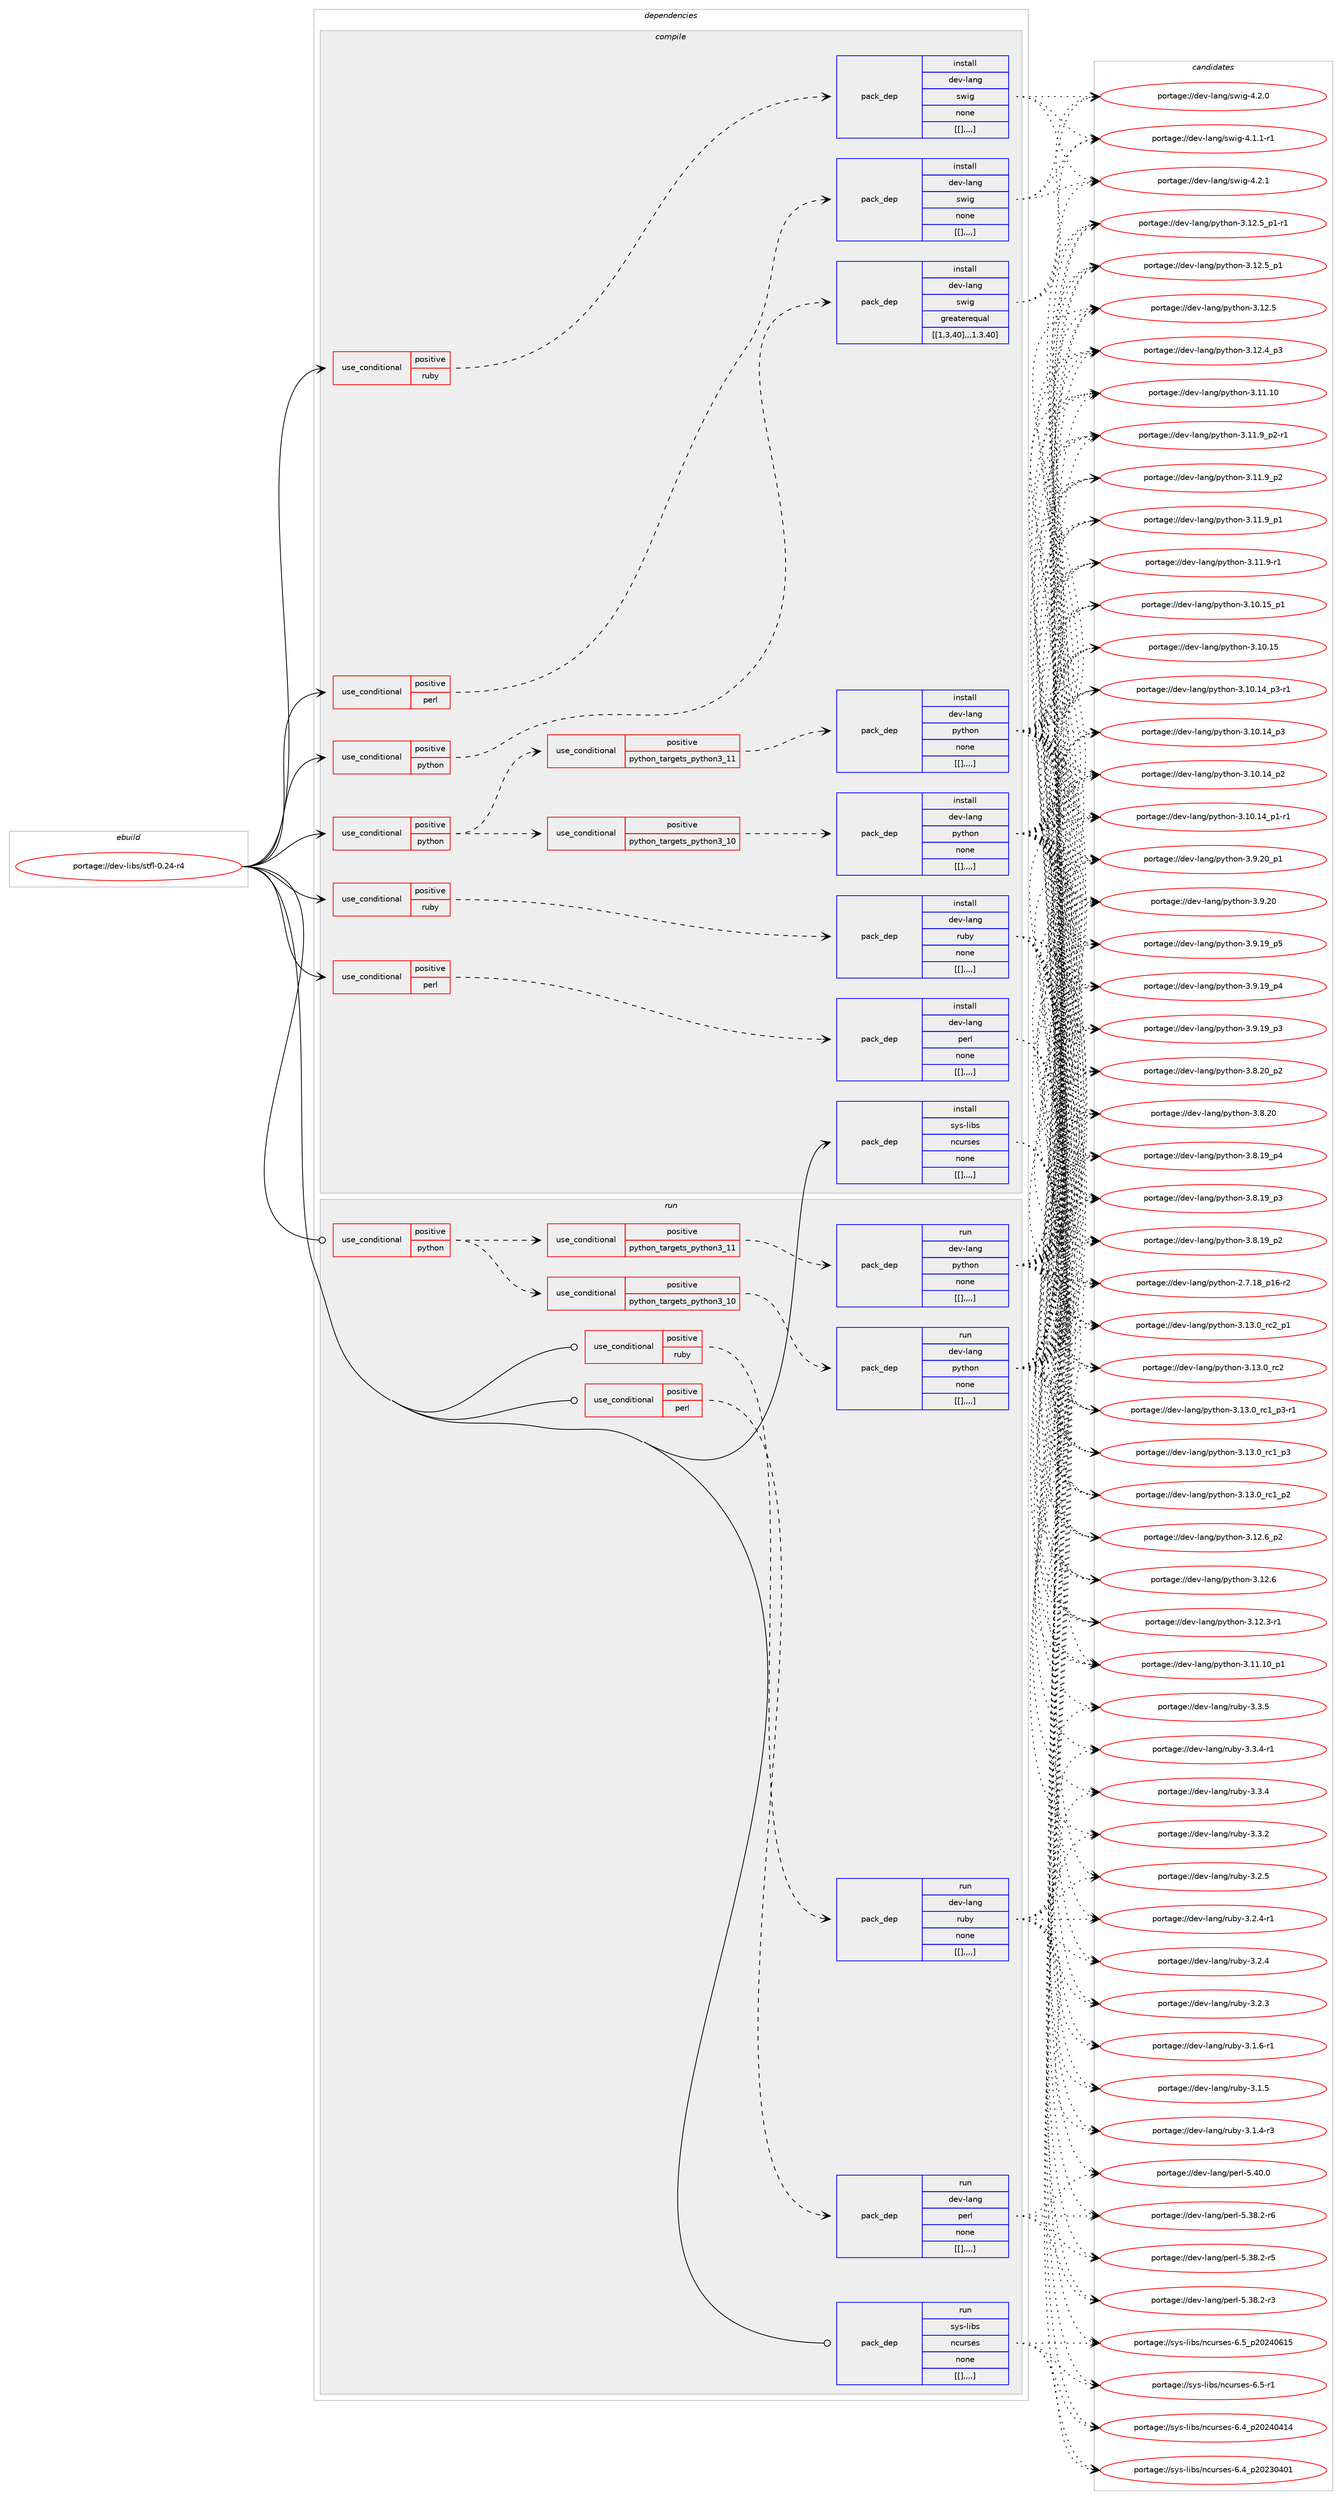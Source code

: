 digraph prolog {

# *************
# Graph options
# *************

newrank=true;
concentrate=true;
compound=true;
graph [rankdir=LR,fontname=Helvetica,fontsize=10,ranksep=1.5];#, ranksep=2.5, nodesep=0.2];
edge  [arrowhead=vee];
node  [fontname=Helvetica,fontsize=10];

# **********
# The ebuild
# **********

subgraph cluster_leftcol {
color=gray;
label=<<i>ebuild</i>>;
id [label="portage://dev-libs/stfl-0.24-r4", color=red, width=4, href="../dev-libs/stfl-0.24-r4.svg"];
}

# ****************
# The dependencies
# ****************

subgraph cluster_midcol {
color=gray;
label=<<i>dependencies</i>>;
subgraph cluster_compile {
fillcolor="#eeeeee";
style=filled;
label=<<i>compile</i>>;
subgraph cond29117 {
dependency115645 [label=<<TABLE BORDER="0" CELLBORDER="1" CELLSPACING="0" CELLPADDING="4"><TR><TD ROWSPAN="3" CELLPADDING="10">use_conditional</TD></TR><TR><TD>positive</TD></TR><TR><TD>perl</TD></TR></TABLE>>, shape=none, color=red];
subgraph pack85364 {
dependency115646 [label=<<TABLE BORDER="0" CELLBORDER="1" CELLSPACING="0" CELLPADDING="4" WIDTH="220"><TR><TD ROWSPAN="6" CELLPADDING="30">pack_dep</TD></TR><TR><TD WIDTH="110">install</TD></TR><TR><TD>dev-lang</TD></TR><TR><TD>perl</TD></TR><TR><TD>none</TD></TR><TR><TD>[[],,,,]</TD></TR></TABLE>>, shape=none, color=blue];
}
dependency115645:e -> dependency115646:w [weight=20,style="dashed",arrowhead="vee"];
}
id:e -> dependency115645:w [weight=20,style="solid",arrowhead="vee"];
subgraph cond29118 {
dependency115647 [label=<<TABLE BORDER="0" CELLBORDER="1" CELLSPACING="0" CELLPADDING="4"><TR><TD ROWSPAN="3" CELLPADDING="10">use_conditional</TD></TR><TR><TD>positive</TD></TR><TR><TD>perl</TD></TR></TABLE>>, shape=none, color=red];
subgraph pack85365 {
dependency115648 [label=<<TABLE BORDER="0" CELLBORDER="1" CELLSPACING="0" CELLPADDING="4" WIDTH="220"><TR><TD ROWSPAN="6" CELLPADDING="30">pack_dep</TD></TR><TR><TD WIDTH="110">install</TD></TR><TR><TD>dev-lang</TD></TR><TR><TD>swig</TD></TR><TR><TD>none</TD></TR><TR><TD>[[],,,,]</TD></TR></TABLE>>, shape=none, color=blue];
}
dependency115647:e -> dependency115648:w [weight=20,style="dashed",arrowhead="vee"];
}
id:e -> dependency115647:w [weight=20,style="solid",arrowhead="vee"];
subgraph cond29119 {
dependency115649 [label=<<TABLE BORDER="0" CELLBORDER="1" CELLSPACING="0" CELLPADDING="4"><TR><TD ROWSPAN="3" CELLPADDING="10">use_conditional</TD></TR><TR><TD>positive</TD></TR><TR><TD>python</TD></TR></TABLE>>, shape=none, color=red];
subgraph cond29120 {
dependency115650 [label=<<TABLE BORDER="0" CELLBORDER="1" CELLSPACING="0" CELLPADDING="4"><TR><TD ROWSPAN="3" CELLPADDING="10">use_conditional</TD></TR><TR><TD>positive</TD></TR><TR><TD>python_targets_python3_10</TD></TR></TABLE>>, shape=none, color=red];
subgraph pack85366 {
dependency115651 [label=<<TABLE BORDER="0" CELLBORDER="1" CELLSPACING="0" CELLPADDING="4" WIDTH="220"><TR><TD ROWSPAN="6" CELLPADDING="30">pack_dep</TD></TR><TR><TD WIDTH="110">install</TD></TR><TR><TD>dev-lang</TD></TR><TR><TD>python</TD></TR><TR><TD>none</TD></TR><TR><TD>[[],,,,]</TD></TR></TABLE>>, shape=none, color=blue];
}
dependency115650:e -> dependency115651:w [weight=20,style="dashed",arrowhead="vee"];
}
dependency115649:e -> dependency115650:w [weight=20,style="dashed",arrowhead="vee"];
subgraph cond29121 {
dependency115652 [label=<<TABLE BORDER="0" CELLBORDER="1" CELLSPACING="0" CELLPADDING="4"><TR><TD ROWSPAN="3" CELLPADDING="10">use_conditional</TD></TR><TR><TD>positive</TD></TR><TR><TD>python_targets_python3_11</TD></TR></TABLE>>, shape=none, color=red];
subgraph pack85367 {
dependency115653 [label=<<TABLE BORDER="0" CELLBORDER="1" CELLSPACING="0" CELLPADDING="4" WIDTH="220"><TR><TD ROWSPAN="6" CELLPADDING="30">pack_dep</TD></TR><TR><TD WIDTH="110">install</TD></TR><TR><TD>dev-lang</TD></TR><TR><TD>python</TD></TR><TR><TD>none</TD></TR><TR><TD>[[],,,,]</TD></TR></TABLE>>, shape=none, color=blue];
}
dependency115652:e -> dependency115653:w [weight=20,style="dashed",arrowhead="vee"];
}
dependency115649:e -> dependency115652:w [weight=20,style="dashed",arrowhead="vee"];
}
id:e -> dependency115649:w [weight=20,style="solid",arrowhead="vee"];
subgraph cond29122 {
dependency115654 [label=<<TABLE BORDER="0" CELLBORDER="1" CELLSPACING="0" CELLPADDING="4"><TR><TD ROWSPAN="3" CELLPADDING="10">use_conditional</TD></TR><TR><TD>positive</TD></TR><TR><TD>python</TD></TR></TABLE>>, shape=none, color=red];
subgraph pack85368 {
dependency115655 [label=<<TABLE BORDER="0" CELLBORDER="1" CELLSPACING="0" CELLPADDING="4" WIDTH="220"><TR><TD ROWSPAN="6" CELLPADDING="30">pack_dep</TD></TR><TR><TD WIDTH="110">install</TD></TR><TR><TD>dev-lang</TD></TR><TR><TD>swig</TD></TR><TR><TD>greaterequal</TD></TR><TR><TD>[[1,3,40],,,1.3.40]</TD></TR></TABLE>>, shape=none, color=blue];
}
dependency115654:e -> dependency115655:w [weight=20,style="dashed",arrowhead="vee"];
}
id:e -> dependency115654:w [weight=20,style="solid",arrowhead="vee"];
subgraph cond29123 {
dependency115656 [label=<<TABLE BORDER="0" CELLBORDER="1" CELLSPACING="0" CELLPADDING="4"><TR><TD ROWSPAN="3" CELLPADDING="10">use_conditional</TD></TR><TR><TD>positive</TD></TR><TR><TD>ruby</TD></TR></TABLE>>, shape=none, color=red];
subgraph pack85369 {
dependency115657 [label=<<TABLE BORDER="0" CELLBORDER="1" CELLSPACING="0" CELLPADDING="4" WIDTH="220"><TR><TD ROWSPAN="6" CELLPADDING="30">pack_dep</TD></TR><TR><TD WIDTH="110">install</TD></TR><TR><TD>dev-lang</TD></TR><TR><TD>ruby</TD></TR><TR><TD>none</TD></TR><TR><TD>[[],,,,]</TD></TR></TABLE>>, shape=none, color=blue];
}
dependency115656:e -> dependency115657:w [weight=20,style="dashed",arrowhead="vee"];
}
id:e -> dependency115656:w [weight=20,style="solid",arrowhead="vee"];
subgraph cond29124 {
dependency115658 [label=<<TABLE BORDER="0" CELLBORDER="1" CELLSPACING="0" CELLPADDING="4"><TR><TD ROWSPAN="3" CELLPADDING="10">use_conditional</TD></TR><TR><TD>positive</TD></TR><TR><TD>ruby</TD></TR></TABLE>>, shape=none, color=red];
subgraph pack85370 {
dependency115659 [label=<<TABLE BORDER="0" CELLBORDER="1" CELLSPACING="0" CELLPADDING="4" WIDTH="220"><TR><TD ROWSPAN="6" CELLPADDING="30">pack_dep</TD></TR><TR><TD WIDTH="110">install</TD></TR><TR><TD>dev-lang</TD></TR><TR><TD>swig</TD></TR><TR><TD>none</TD></TR><TR><TD>[[],,,,]</TD></TR></TABLE>>, shape=none, color=blue];
}
dependency115658:e -> dependency115659:w [weight=20,style="dashed",arrowhead="vee"];
}
id:e -> dependency115658:w [weight=20,style="solid",arrowhead="vee"];
subgraph pack85371 {
dependency115660 [label=<<TABLE BORDER="0" CELLBORDER="1" CELLSPACING="0" CELLPADDING="4" WIDTH="220"><TR><TD ROWSPAN="6" CELLPADDING="30">pack_dep</TD></TR><TR><TD WIDTH="110">install</TD></TR><TR><TD>sys-libs</TD></TR><TR><TD>ncurses</TD></TR><TR><TD>none</TD></TR><TR><TD>[[],,,,]</TD></TR></TABLE>>, shape=none, color=blue];
}
id:e -> dependency115660:w [weight=20,style="solid",arrowhead="vee"];
}
subgraph cluster_compileandrun {
fillcolor="#eeeeee";
style=filled;
label=<<i>compile and run</i>>;
}
subgraph cluster_run {
fillcolor="#eeeeee";
style=filled;
label=<<i>run</i>>;
subgraph cond29125 {
dependency115661 [label=<<TABLE BORDER="0" CELLBORDER="1" CELLSPACING="0" CELLPADDING="4"><TR><TD ROWSPAN="3" CELLPADDING="10">use_conditional</TD></TR><TR><TD>positive</TD></TR><TR><TD>perl</TD></TR></TABLE>>, shape=none, color=red];
subgraph pack85372 {
dependency115662 [label=<<TABLE BORDER="0" CELLBORDER="1" CELLSPACING="0" CELLPADDING="4" WIDTH="220"><TR><TD ROWSPAN="6" CELLPADDING="30">pack_dep</TD></TR><TR><TD WIDTH="110">run</TD></TR><TR><TD>dev-lang</TD></TR><TR><TD>perl</TD></TR><TR><TD>none</TD></TR><TR><TD>[[],,,,]</TD></TR></TABLE>>, shape=none, color=blue];
}
dependency115661:e -> dependency115662:w [weight=20,style="dashed",arrowhead="vee"];
}
id:e -> dependency115661:w [weight=20,style="solid",arrowhead="odot"];
subgraph cond29126 {
dependency115663 [label=<<TABLE BORDER="0" CELLBORDER="1" CELLSPACING="0" CELLPADDING="4"><TR><TD ROWSPAN="3" CELLPADDING="10">use_conditional</TD></TR><TR><TD>positive</TD></TR><TR><TD>python</TD></TR></TABLE>>, shape=none, color=red];
subgraph cond29127 {
dependency115664 [label=<<TABLE BORDER="0" CELLBORDER="1" CELLSPACING="0" CELLPADDING="4"><TR><TD ROWSPAN="3" CELLPADDING="10">use_conditional</TD></TR><TR><TD>positive</TD></TR><TR><TD>python_targets_python3_10</TD></TR></TABLE>>, shape=none, color=red];
subgraph pack85373 {
dependency115665 [label=<<TABLE BORDER="0" CELLBORDER="1" CELLSPACING="0" CELLPADDING="4" WIDTH="220"><TR><TD ROWSPAN="6" CELLPADDING="30">pack_dep</TD></TR><TR><TD WIDTH="110">run</TD></TR><TR><TD>dev-lang</TD></TR><TR><TD>python</TD></TR><TR><TD>none</TD></TR><TR><TD>[[],,,,]</TD></TR></TABLE>>, shape=none, color=blue];
}
dependency115664:e -> dependency115665:w [weight=20,style="dashed",arrowhead="vee"];
}
dependency115663:e -> dependency115664:w [weight=20,style="dashed",arrowhead="vee"];
subgraph cond29128 {
dependency115666 [label=<<TABLE BORDER="0" CELLBORDER="1" CELLSPACING="0" CELLPADDING="4"><TR><TD ROWSPAN="3" CELLPADDING="10">use_conditional</TD></TR><TR><TD>positive</TD></TR><TR><TD>python_targets_python3_11</TD></TR></TABLE>>, shape=none, color=red];
subgraph pack85374 {
dependency115667 [label=<<TABLE BORDER="0" CELLBORDER="1" CELLSPACING="0" CELLPADDING="4" WIDTH="220"><TR><TD ROWSPAN="6" CELLPADDING="30">pack_dep</TD></TR><TR><TD WIDTH="110">run</TD></TR><TR><TD>dev-lang</TD></TR><TR><TD>python</TD></TR><TR><TD>none</TD></TR><TR><TD>[[],,,,]</TD></TR></TABLE>>, shape=none, color=blue];
}
dependency115666:e -> dependency115667:w [weight=20,style="dashed",arrowhead="vee"];
}
dependency115663:e -> dependency115666:w [weight=20,style="dashed",arrowhead="vee"];
}
id:e -> dependency115663:w [weight=20,style="solid",arrowhead="odot"];
subgraph cond29129 {
dependency115668 [label=<<TABLE BORDER="0" CELLBORDER="1" CELLSPACING="0" CELLPADDING="4"><TR><TD ROWSPAN="3" CELLPADDING="10">use_conditional</TD></TR><TR><TD>positive</TD></TR><TR><TD>ruby</TD></TR></TABLE>>, shape=none, color=red];
subgraph pack85375 {
dependency115669 [label=<<TABLE BORDER="0" CELLBORDER="1" CELLSPACING="0" CELLPADDING="4" WIDTH="220"><TR><TD ROWSPAN="6" CELLPADDING="30">pack_dep</TD></TR><TR><TD WIDTH="110">run</TD></TR><TR><TD>dev-lang</TD></TR><TR><TD>ruby</TD></TR><TR><TD>none</TD></TR><TR><TD>[[],,,,]</TD></TR></TABLE>>, shape=none, color=blue];
}
dependency115668:e -> dependency115669:w [weight=20,style="dashed",arrowhead="vee"];
}
id:e -> dependency115668:w [weight=20,style="solid",arrowhead="odot"];
subgraph pack85376 {
dependency115670 [label=<<TABLE BORDER="0" CELLBORDER="1" CELLSPACING="0" CELLPADDING="4" WIDTH="220"><TR><TD ROWSPAN="6" CELLPADDING="30">pack_dep</TD></TR><TR><TD WIDTH="110">run</TD></TR><TR><TD>sys-libs</TD></TR><TR><TD>ncurses</TD></TR><TR><TD>none</TD></TR><TR><TD>[[],,,,]</TD></TR></TABLE>>, shape=none, color=blue];
}
id:e -> dependency115670:w [weight=20,style="solid",arrowhead="odot"];
}
}

# **************
# The candidates
# **************

subgraph cluster_choices {
rank=same;
color=gray;
label=<<i>candidates</i>>;

subgraph choice85364 {
color=black;
nodesep=1;
choice10010111845108971101034711210111410845534652484648 [label="portage://dev-lang/perl-5.40.0", color=red, width=4,href="../dev-lang/perl-5.40.0.svg"];
choice100101118451089711010347112101114108455346515646504511454 [label="portage://dev-lang/perl-5.38.2-r6", color=red, width=4,href="../dev-lang/perl-5.38.2-r6.svg"];
choice100101118451089711010347112101114108455346515646504511453 [label="portage://dev-lang/perl-5.38.2-r5", color=red, width=4,href="../dev-lang/perl-5.38.2-r5.svg"];
choice100101118451089711010347112101114108455346515646504511451 [label="portage://dev-lang/perl-5.38.2-r3", color=red, width=4,href="../dev-lang/perl-5.38.2-r3.svg"];
dependency115646:e -> choice10010111845108971101034711210111410845534652484648:w [style=dotted,weight="100"];
dependency115646:e -> choice100101118451089711010347112101114108455346515646504511454:w [style=dotted,weight="100"];
dependency115646:e -> choice100101118451089711010347112101114108455346515646504511453:w [style=dotted,weight="100"];
dependency115646:e -> choice100101118451089711010347112101114108455346515646504511451:w [style=dotted,weight="100"];
}
subgraph choice85365 {
color=black;
nodesep=1;
choice100101118451089711010347115119105103455246504649 [label="portage://dev-lang/swig-4.2.1", color=red, width=4,href="../dev-lang/swig-4.2.1.svg"];
choice100101118451089711010347115119105103455246504648 [label="portage://dev-lang/swig-4.2.0", color=red, width=4,href="../dev-lang/swig-4.2.0.svg"];
choice1001011184510897110103471151191051034552464946494511449 [label="portage://dev-lang/swig-4.1.1-r1", color=red, width=4,href="../dev-lang/swig-4.1.1-r1.svg"];
dependency115648:e -> choice100101118451089711010347115119105103455246504649:w [style=dotted,weight="100"];
dependency115648:e -> choice100101118451089711010347115119105103455246504648:w [style=dotted,weight="100"];
dependency115648:e -> choice1001011184510897110103471151191051034552464946494511449:w [style=dotted,weight="100"];
}
subgraph choice85366 {
color=black;
nodesep=1;
choice100101118451089711010347112121116104111110455146495146489511499509511249 [label="portage://dev-lang/python-3.13.0_rc2_p1", color=red, width=4,href="../dev-lang/python-3.13.0_rc2_p1.svg"];
choice10010111845108971101034711212111610411111045514649514648951149950 [label="portage://dev-lang/python-3.13.0_rc2", color=red, width=4,href="../dev-lang/python-3.13.0_rc2.svg"];
choice1001011184510897110103471121211161041111104551464951464895114994995112514511449 [label="portage://dev-lang/python-3.13.0_rc1_p3-r1", color=red, width=4,href="../dev-lang/python-3.13.0_rc1_p3-r1.svg"];
choice100101118451089711010347112121116104111110455146495146489511499499511251 [label="portage://dev-lang/python-3.13.0_rc1_p3", color=red, width=4,href="../dev-lang/python-3.13.0_rc1_p3.svg"];
choice100101118451089711010347112121116104111110455146495146489511499499511250 [label="portage://dev-lang/python-3.13.0_rc1_p2", color=red, width=4,href="../dev-lang/python-3.13.0_rc1_p2.svg"];
choice100101118451089711010347112121116104111110455146495046549511250 [label="portage://dev-lang/python-3.12.6_p2", color=red, width=4,href="../dev-lang/python-3.12.6_p2.svg"];
choice10010111845108971101034711212111610411111045514649504654 [label="portage://dev-lang/python-3.12.6", color=red, width=4,href="../dev-lang/python-3.12.6.svg"];
choice1001011184510897110103471121211161041111104551464950465395112494511449 [label="portage://dev-lang/python-3.12.5_p1-r1", color=red, width=4,href="../dev-lang/python-3.12.5_p1-r1.svg"];
choice100101118451089711010347112121116104111110455146495046539511249 [label="portage://dev-lang/python-3.12.5_p1", color=red, width=4,href="../dev-lang/python-3.12.5_p1.svg"];
choice10010111845108971101034711212111610411111045514649504653 [label="portage://dev-lang/python-3.12.5", color=red, width=4,href="../dev-lang/python-3.12.5.svg"];
choice100101118451089711010347112121116104111110455146495046529511251 [label="portage://dev-lang/python-3.12.4_p3", color=red, width=4,href="../dev-lang/python-3.12.4_p3.svg"];
choice100101118451089711010347112121116104111110455146495046514511449 [label="portage://dev-lang/python-3.12.3-r1", color=red, width=4,href="../dev-lang/python-3.12.3-r1.svg"];
choice10010111845108971101034711212111610411111045514649494649489511249 [label="portage://dev-lang/python-3.11.10_p1", color=red, width=4,href="../dev-lang/python-3.11.10_p1.svg"];
choice1001011184510897110103471121211161041111104551464949464948 [label="portage://dev-lang/python-3.11.10", color=red, width=4,href="../dev-lang/python-3.11.10.svg"];
choice1001011184510897110103471121211161041111104551464949465795112504511449 [label="portage://dev-lang/python-3.11.9_p2-r1", color=red, width=4,href="../dev-lang/python-3.11.9_p2-r1.svg"];
choice100101118451089711010347112121116104111110455146494946579511250 [label="portage://dev-lang/python-3.11.9_p2", color=red, width=4,href="../dev-lang/python-3.11.9_p2.svg"];
choice100101118451089711010347112121116104111110455146494946579511249 [label="portage://dev-lang/python-3.11.9_p1", color=red, width=4,href="../dev-lang/python-3.11.9_p1.svg"];
choice100101118451089711010347112121116104111110455146494946574511449 [label="portage://dev-lang/python-3.11.9-r1", color=red, width=4,href="../dev-lang/python-3.11.9-r1.svg"];
choice10010111845108971101034711212111610411111045514649484649539511249 [label="portage://dev-lang/python-3.10.15_p1", color=red, width=4,href="../dev-lang/python-3.10.15_p1.svg"];
choice1001011184510897110103471121211161041111104551464948464953 [label="portage://dev-lang/python-3.10.15", color=red, width=4,href="../dev-lang/python-3.10.15.svg"];
choice100101118451089711010347112121116104111110455146494846495295112514511449 [label="portage://dev-lang/python-3.10.14_p3-r1", color=red, width=4,href="../dev-lang/python-3.10.14_p3-r1.svg"];
choice10010111845108971101034711212111610411111045514649484649529511251 [label="portage://dev-lang/python-3.10.14_p3", color=red, width=4,href="../dev-lang/python-3.10.14_p3.svg"];
choice10010111845108971101034711212111610411111045514649484649529511250 [label="portage://dev-lang/python-3.10.14_p2", color=red, width=4,href="../dev-lang/python-3.10.14_p2.svg"];
choice100101118451089711010347112121116104111110455146494846495295112494511449 [label="portage://dev-lang/python-3.10.14_p1-r1", color=red, width=4,href="../dev-lang/python-3.10.14_p1-r1.svg"];
choice100101118451089711010347112121116104111110455146574650489511249 [label="portage://dev-lang/python-3.9.20_p1", color=red, width=4,href="../dev-lang/python-3.9.20_p1.svg"];
choice10010111845108971101034711212111610411111045514657465048 [label="portage://dev-lang/python-3.9.20", color=red, width=4,href="../dev-lang/python-3.9.20.svg"];
choice100101118451089711010347112121116104111110455146574649579511253 [label="portage://dev-lang/python-3.9.19_p5", color=red, width=4,href="../dev-lang/python-3.9.19_p5.svg"];
choice100101118451089711010347112121116104111110455146574649579511252 [label="portage://dev-lang/python-3.9.19_p4", color=red, width=4,href="../dev-lang/python-3.9.19_p4.svg"];
choice100101118451089711010347112121116104111110455146574649579511251 [label="portage://dev-lang/python-3.9.19_p3", color=red, width=4,href="../dev-lang/python-3.9.19_p3.svg"];
choice100101118451089711010347112121116104111110455146564650489511250 [label="portage://dev-lang/python-3.8.20_p2", color=red, width=4,href="../dev-lang/python-3.8.20_p2.svg"];
choice10010111845108971101034711212111610411111045514656465048 [label="portage://dev-lang/python-3.8.20", color=red, width=4,href="../dev-lang/python-3.8.20.svg"];
choice100101118451089711010347112121116104111110455146564649579511252 [label="portage://dev-lang/python-3.8.19_p4", color=red, width=4,href="../dev-lang/python-3.8.19_p4.svg"];
choice100101118451089711010347112121116104111110455146564649579511251 [label="portage://dev-lang/python-3.8.19_p3", color=red, width=4,href="../dev-lang/python-3.8.19_p3.svg"];
choice100101118451089711010347112121116104111110455146564649579511250 [label="portage://dev-lang/python-3.8.19_p2", color=red, width=4,href="../dev-lang/python-3.8.19_p2.svg"];
choice100101118451089711010347112121116104111110455046554649569511249544511450 [label="portage://dev-lang/python-2.7.18_p16-r2", color=red, width=4,href="../dev-lang/python-2.7.18_p16-r2.svg"];
dependency115651:e -> choice100101118451089711010347112121116104111110455146495146489511499509511249:w [style=dotted,weight="100"];
dependency115651:e -> choice10010111845108971101034711212111610411111045514649514648951149950:w [style=dotted,weight="100"];
dependency115651:e -> choice1001011184510897110103471121211161041111104551464951464895114994995112514511449:w [style=dotted,weight="100"];
dependency115651:e -> choice100101118451089711010347112121116104111110455146495146489511499499511251:w [style=dotted,weight="100"];
dependency115651:e -> choice100101118451089711010347112121116104111110455146495146489511499499511250:w [style=dotted,weight="100"];
dependency115651:e -> choice100101118451089711010347112121116104111110455146495046549511250:w [style=dotted,weight="100"];
dependency115651:e -> choice10010111845108971101034711212111610411111045514649504654:w [style=dotted,weight="100"];
dependency115651:e -> choice1001011184510897110103471121211161041111104551464950465395112494511449:w [style=dotted,weight="100"];
dependency115651:e -> choice100101118451089711010347112121116104111110455146495046539511249:w [style=dotted,weight="100"];
dependency115651:e -> choice10010111845108971101034711212111610411111045514649504653:w [style=dotted,weight="100"];
dependency115651:e -> choice100101118451089711010347112121116104111110455146495046529511251:w [style=dotted,weight="100"];
dependency115651:e -> choice100101118451089711010347112121116104111110455146495046514511449:w [style=dotted,weight="100"];
dependency115651:e -> choice10010111845108971101034711212111610411111045514649494649489511249:w [style=dotted,weight="100"];
dependency115651:e -> choice1001011184510897110103471121211161041111104551464949464948:w [style=dotted,weight="100"];
dependency115651:e -> choice1001011184510897110103471121211161041111104551464949465795112504511449:w [style=dotted,weight="100"];
dependency115651:e -> choice100101118451089711010347112121116104111110455146494946579511250:w [style=dotted,weight="100"];
dependency115651:e -> choice100101118451089711010347112121116104111110455146494946579511249:w [style=dotted,weight="100"];
dependency115651:e -> choice100101118451089711010347112121116104111110455146494946574511449:w [style=dotted,weight="100"];
dependency115651:e -> choice10010111845108971101034711212111610411111045514649484649539511249:w [style=dotted,weight="100"];
dependency115651:e -> choice1001011184510897110103471121211161041111104551464948464953:w [style=dotted,weight="100"];
dependency115651:e -> choice100101118451089711010347112121116104111110455146494846495295112514511449:w [style=dotted,weight="100"];
dependency115651:e -> choice10010111845108971101034711212111610411111045514649484649529511251:w [style=dotted,weight="100"];
dependency115651:e -> choice10010111845108971101034711212111610411111045514649484649529511250:w [style=dotted,weight="100"];
dependency115651:e -> choice100101118451089711010347112121116104111110455146494846495295112494511449:w [style=dotted,weight="100"];
dependency115651:e -> choice100101118451089711010347112121116104111110455146574650489511249:w [style=dotted,weight="100"];
dependency115651:e -> choice10010111845108971101034711212111610411111045514657465048:w [style=dotted,weight="100"];
dependency115651:e -> choice100101118451089711010347112121116104111110455146574649579511253:w [style=dotted,weight="100"];
dependency115651:e -> choice100101118451089711010347112121116104111110455146574649579511252:w [style=dotted,weight="100"];
dependency115651:e -> choice100101118451089711010347112121116104111110455146574649579511251:w [style=dotted,weight="100"];
dependency115651:e -> choice100101118451089711010347112121116104111110455146564650489511250:w [style=dotted,weight="100"];
dependency115651:e -> choice10010111845108971101034711212111610411111045514656465048:w [style=dotted,weight="100"];
dependency115651:e -> choice100101118451089711010347112121116104111110455146564649579511252:w [style=dotted,weight="100"];
dependency115651:e -> choice100101118451089711010347112121116104111110455146564649579511251:w [style=dotted,weight="100"];
dependency115651:e -> choice100101118451089711010347112121116104111110455146564649579511250:w [style=dotted,weight="100"];
dependency115651:e -> choice100101118451089711010347112121116104111110455046554649569511249544511450:w [style=dotted,weight="100"];
}
subgraph choice85367 {
color=black;
nodesep=1;
choice100101118451089711010347112121116104111110455146495146489511499509511249 [label="portage://dev-lang/python-3.13.0_rc2_p1", color=red, width=4,href="../dev-lang/python-3.13.0_rc2_p1.svg"];
choice10010111845108971101034711212111610411111045514649514648951149950 [label="portage://dev-lang/python-3.13.0_rc2", color=red, width=4,href="../dev-lang/python-3.13.0_rc2.svg"];
choice1001011184510897110103471121211161041111104551464951464895114994995112514511449 [label="portage://dev-lang/python-3.13.0_rc1_p3-r1", color=red, width=4,href="../dev-lang/python-3.13.0_rc1_p3-r1.svg"];
choice100101118451089711010347112121116104111110455146495146489511499499511251 [label="portage://dev-lang/python-3.13.0_rc1_p3", color=red, width=4,href="../dev-lang/python-3.13.0_rc1_p3.svg"];
choice100101118451089711010347112121116104111110455146495146489511499499511250 [label="portage://dev-lang/python-3.13.0_rc1_p2", color=red, width=4,href="../dev-lang/python-3.13.0_rc1_p2.svg"];
choice100101118451089711010347112121116104111110455146495046549511250 [label="portage://dev-lang/python-3.12.6_p2", color=red, width=4,href="../dev-lang/python-3.12.6_p2.svg"];
choice10010111845108971101034711212111610411111045514649504654 [label="portage://dev-lang/python-3.12.6", color=red, width=4,href="../dev-lang/python-3.12.6.svg"];
choice1001011184510897110103471121211161041111104551464950465395112494511449 [label="portage://dev-lang/python-3.12.5_p1-r1", color=red, width=4,href="../dev-lang/python-3.12.5_p1-r1.svg"];
choice100101118451089711010347112121116104111110455146495046539511249 [label="portage://dev-lang/python-3.12.5_p1", color=red, width=4,href="../dev-lang/python-3.12.5_p1.svg"];
choice10010111845108971101034711212111610411111045514649504653 [label="portage://dev-lang/python-3.12.5", color=red, width=4,href="../dev-lang/python-3.12.5.svg"];
choice100101118451089711010347112121116104111110455146495046529511251 [label="portage://dev-lang/python-3.12.4_p3", color=red, width=4,href="../dev-lang/python-3.12.4_p3.svg"];
choice100101118451089711010347112121116104111110455146495046514511449 [label="portage://dev-lang/python-3.12.3-r1", color=red, width=4,href="../dev-lang/python-3.12.3-r1.svg"];
choice10010111845108971101034711212111610411111045514649494649489511249 [label="portage://dev-lang/python-3.11.10_p1", color=red, width=4,href="../dev-lang/python-3.11.10_p1.svg"];
choice1001011184510897110103471121211161041111104551464949464948 [label="portage://dev-lang/python-3.11.10", color=red, width=4,href="../dev-lang/python-3.11.10.svg"];
choice1001011184510897110103471121211161041111104551464949465795112504511449 [label="portage://dev-lang/python-3.11.9_p2-r1", color=red, width=4,href="../dev-lang/python-3.11.9_p2-r1.svg"];
choice100101118451089711010347112121116104111110455146494946579511250 [label="portage://dev-lang/python-3.11.9_p2", color=red, width=4,href="../dev-lang/python-3.11.9_p2.svg"];
choice100101118451089711010347112121116104111110455146494946579511249 [label="portage://dev-lang/python-3.11.9_p1", color=red, width=4,href="../dev-lang/python-3.11.9_p1.svg"];
choice100101118451089711010347112121116104111110455146494946574511449 [label="portage://dev-lang/python-3.11.9-r1", color=red, width=4,href="../dev-lang/python-3.11.9-r1.svg"];
choice10010111845108971101034711212111610411111045514649484649539511249 [label="portage://dev-lang/python-3.10.15_p1", color=red, width=4,href="../dev-lang/python-3.10.15_p1.svg"];
choice1001011184510897110103471121211161041111104551464948464953 [label="portage://dev-lang/python-3.10.15", color=red, width=4,href="../dev-lang/python-3.10.15.svg"];
choice100101118451089711010347112121116104111110455146494846495295112514511449 [label="portage://dev-lang/python-3.10.14_p3-r1", color=red, width=4,href="../dev-lang/python-3.10.14_p3-r1.svg"];
choice10010111845108971101034711212111610411111045514649484649529511251 [label="portage://dev-lang/python-3.10.14_p3", color=red, width=4,href="../dev-lang/python-3.10.14_p3.svg"];
choice10010111845108971101034711212111610411111045514649484649529511250 [label="portage://dev-lang/python-3.10.14_p2", color=red, width=4,href="../dev-lang/python-3.10.14_p2.svg"];
choice100101118451089711010347112121116104111110455146494846495295112494511449 [label="portage://dev-lang/python-3.10.14_p1-r1", color=red, width=4,href="../dev-lang/python-3.10.14_p1-r1.svg"];
choice100101118451089711010347112121116104111110455146574650489511249 [label="portage://dev-lang/python-3.9.20_p1", color=red, width=4,href="../dev-lang/python-3.9.20_p1.svg"];
choice10010111845108971101034711212111610411111045514657465048 [label="portage://dev-lang/python-3.9.20", color=red, width=4,href="../dev-lang/python-3.9.20.svg"];
choice100101118451089711010347112121116104111110455146574649579511253 [label="portage://dev-lang/python-3.9.19_p5", color=red, width=4,href="../dev-lang/python-3.9.19_p5.svg"];
choice100101118451089711010347112121116104111110455146574649579511252 [label="portage://dev-lang/python-3.9.19_p4", color=red, width=4,href="../dev-lang/python-3.9.19_p4.svg"];
choice100101118451089711010347112121116104111110455146574649579511251 [label="portage://dev-lang/python-3.9.19_p3", color=red, width=4,href="../dev-lang/python-3.9.19_p3.svg"];
choice100101118451089711010347112121116104111110455146564650489511250 [label="portage://dev-lang/python-3.8.20_p2", color=red, width=4,href="../dev-lang/python-3.8.20_p2.svg"];
choice10010111845108971101034711212111610411111045514656465048 [label="portage://dev-lang/python-3.8.20", color=red, width=4,href="../dev-lang/python-3.8.20.svg"];
choice100101118451089711010347112121116104111110455146564649579511252 [label="portage://dev-lang/python-3.8.19_p4", color=red, width=4,href="../dev-lang/python-3.8.19_p4.svg"];
choice100101118451089711010347112121116104111110455146564649579511251 [label="portage://dev-lang/python-3.8.19_p3", color=red, width=4,href="../dev-lang/python-3.8.19_p3.svg"];
choice100101118451089711010347112121116104111110455146564649579511250 [label="portage://dev-lang/python-3.8.19_p2", color=red, width=4,href="../dev-lang/python-3.8.19_p2.svg"];
choice100101118451089711010347112121116104111110455046554649569511249544511450 [label="portage://dev-lang/python-2.7.18_p16-r2", color=red, width=4,href="../dev-lang/python-2.7.18_p16-r2.svg"];
dependency115653:e -> choice100101118451089711010347112121116104111110455146495146489511499509511249:w [style=dotted,weight="100"];
dependency115653:e -> choice10010111845108971101034711212111610411111045514649514648951149950:w [style=dotted,weight="100"];
dependency115653:e -> choice1001011184510897110103471121211161041111104551464951464895114994995112514511449:w [style=dotted,weight="100"];
dependency115653:e -> choice100101118451089711010347112121116104111110455146495146489511499499511251:w [style=dotted,weight="100"];
dependency115653:e -> choice100101118451089711010347112121116104111110455146495146489511499499511250:w [style=dotted,weight="100"];
dependency115653:e -> choice100101118451089711010347112121116104111110455146495046549511250:w [style=dotted,weight="100"];
dependency115653:e -> choice10010111845108971101034711212111610411111045514649504654:w [style=dotted,weight="100"];
dependency115653:e -> choice1001011184510897110103471121211161041111104551464950465395112494511449:w [style=dotted,weight="100"];
dependency115653:e -> choice100101118451089711010347112121116104111110455146495046539511249:w [style=dotted,weight="100"];
dependency115653:e -> choice10010111845108971101034711212111610411111045514649504653:w [style=dotted,weight="100"];
dependency115653:e -> choice100101118451089711010347112121116104111110455146495046529511251:w [style=dotted,weight="100"];
dependency115653:e -> choice100101118451089711010347112121116104111110455146495046514511449:w [style=dotted,weight="100"];
dependency115653:e -> choice10010111845108971101034711212111610411111045514649494649489511249:w [style=dotted,weight="100"];
dependency115653:e -> choice1001011184510897110103471121211161041111104551464949464948:w [style=dotted,weight="100"];
dependency115653:e -> choice1001011184510897110103471121211161041111104551464949465795112504511449:w [style=dotted,weight="100"];
dependency115653:e -> choice100101118451089711010347112121116104111110455146494946579511250:w [style=dotted,weight="100"];
dependency115653:e -> choice100101118451089711010347112121116104111110455146494946579511249:w [style=dotted,weight="100"];
dependency115653:e -> choice100101118451089711010347112121116104111110455146494946574511449:w [style=dotted,weight="100"];
dependency115653:e -> choice10010111845108971101034711212111610411111045514649484649539511249:w [style=dotted,weight="100"];
dependency115653:e -> choice1001011184510897110103471121211161041111104551464948464953:w [style=dotted,weight="100"];
dependency115653:e -> choice100101118451089711010347112121116104111110455146494846495295112514511449:w [style=dotted,weight="100"];
dependency115653:e -> choice10010111845108971101034711212111610411111045514649484649529511251:w [style=dotted,weight="100"];
dependency115653:e -> choice10010111845108971101034711212111610411111045514649484649529511250:w [style=dotted,weight="100"];
dependency115653:e -> choice100101118451089711010347112121116104111110455146494846495295112494511449:w [style=dotted,weight="100"];
dependency115653:e -> choice100101118451089711010347112121116104111110455146574650489511249:w [style=dotted,weight="100"];
dependency115653:e -> choice10010111845108971101034711212111610411111045514657465048:w [style=dotted,weight="100"];
dependency115653:e -> choice100101118451089711010347112121116104111110455146574649579511253:w [style=dotted,weight="100"];
dependency115653:e -> choice100101118451089711010347112121116104111110455146574649579511252:w [style=dotted,weight="100"];
dependency115653:e -> choice100101118451089711010347112121116104111110455146574649579511251:w [style=dotted,weight="100"];
dependency115653:e -> choice100101118451089711010347112121116104111110455146564650489511250:w [style=dotted,weight="100"];
dependency115653:e -> choice10010111845108971101034711212111610411111045514656465048:w [style=dotted,weight="100"];
dependency115653:e -> choice100101118451089711010347112121116104111110455146564649579511252:w [style=dotted,weight="100"];
dependency115653:e -> choice100101118451089711010347112121116104111110455146564649579511251:w [style=dotted,weight="100"];
dependency115653:e -> choice100101118451089711010347112121116104111110455146564649579511250:w [style=dotted,weight="100"];
dependency115653:e -> choice100101118451089711010347112121116104111110455046554649569511249544511450:w [style=dotted,weight="100"];
}
subgraph choice85368 {
color=black;
nodesep=1;
choice100101118451089711010347115119105103455246504649 [label="portage://dev-lang/swig-4.2.1", color=red, width=4,href="../dev-lang/swig-4.2.1.svg"];
choice100101118451089711010347115119105103455246504648 [label="portage://dev-lang/swig-4.2.0", color=red, width=4,href="../dev-lang/swig-4.2.0.svg"];
choice1001011184510897110103471151191051034552464946494511449 [label="portage://dev-lang/swig-4.1.1-r1", color=red, width=4,href="../dev-lang/swig-4.1.1-r1.svg"];
dependency115655:e -> choice100101118451089711010347115119105103455246504649:w [style=dotted,weight="100"];
dependency115655:e -> choice100101118451089711010347115119105103455246504648:w [style=dotted,weight="100"];
dependency115655:e -> choice1001011184510897110103471151191051034552464946494511449:w [style=dotted,weight="100"];
}
subgraph choice85369 {
color=black;
nodesep=1;
choice10010111845108971101034711411798121455146514653 [label="portage://dev-lang/ruby-3.3.5", color=red, width=4,href="../dev-lang/ruby-3.3.5.svg"];
choice100101118451089711010347114117981214551465146524511449 [label="portage://dev-lang/ruby-3.3.4-r1", color=red, width=4,href="../dev-lang/ruby-3.3.4-r1.svg"];
choice10010111845108971101034711411798121455146514652 [label="portage://dev-lang/ruby-3.3.4", color=red, width=4,href="../dev-lang/ruby-3.3.4.svg"];
choice10010111845108971101034711411798121455146514650 [label="portage://dev-lang/ruby-3.3.2", color=red, width=4,href="../dev-lang/ruby-3.3.2.svg"];
choice10010111845108971101034711411798121455146504653 [label="portage://dev-lang/ruby-3.2.5", color=red, width=4,href="../dev-lang/ruby-3.2.5.svg"];
choice100101118451089711010347114117981214551465046524511449 [label="portage://dev-lang/ruby-3.2.4-r1", color=red, width=4,href="../dev-lang/ruby-3.2.4-r1.svg"];
choice10010111845108971101034711411798121455146504652 [label="portage://dev-lang/ruby-3.2.4", color=red, width=4,href="../dev-lang/ruby-3.2.4.svg"];
choice10010111845108971101034711411798121455146504651 [label="portage://dev-lang/ruby-3.2.3", color=red, width=4,href="../dev-lang/ruby-3.2.3.svg"];
choice100101118451089711010347114117981214551464946544511449 [label="portage://dev-lang/ruby-3.1.6-r1", color=red, width=4,href="../dev-lang/ruby-3.1.6-r1.svg"];
choice10010111845108971101034711411798121455146494653 [label="portage://dev-lang/ruby-3.1.5", color=red, width=4,href="../dev-lang/ruby-3.1.5.svg"];
choice100101118451089711010347114117981214551464946524511451 [label="portage://dev-lang/ruby-3.1.4-r3", color=red, width=4,href="../dev-lang/ruby-3.1.4-r3.svg"];
dependency115657:e -> choice10010111845108971101034711411798121455146514653:w [style=dotted,weight="100"];
dependency115657:e -> choice100101118451089711010347114117981214551465146524511449:w [style=dotted,weight="100"];
dependency115657:e -> choice10010111845108971101034711411798121455146514652:w [style=dotted,weight="100"];
dependency115657:e -> choice10010111845108971101034711411798121455146514650:w [style=dotted,weight="100"];
dependency115657:e -> choice10010111845108971101034711411798121455146504653:w [style=dotted,weight="100"];
dependency115657:e -> choice100101118451089711010347114117981214551465046524511449:w [style=dotted,weight="100"];
dependency115657:e -> choice10010111845108971101034711411798121455146504652:w [style=dotted,weight="100"];
dependency115657:e -> choice10010111845108971101034711411798121455146504651:w [style=dotted,weight="100"];
dependency115657:e -> choice100101118451089711010347114117981214551464946544511449:w [style=dotted,weight="100"];
dependency115657:e -> choice10010111845108971101034711411798121455146494653:w [style=dotted,weight="100"];
dependency115657:e -> choice100101118451089711010347114117981214551464946524511451:w [style=dotted,weight="100"];
}
subgraph choice85370 {
color=black;
nodesep=1;
choice100101118451089711010347115119105103455246504649 [label="portage://dev-lang/swig-4.2.1", color=red, width=4,href="../dev-lang/swig-4.2.1.svg"];
choice100101118451089711010347115119105103455246504648 [label="portage://dev-lang/swig-4.2.0", color=red, width=4,href="../dev-lang/swig-4.2.0.svg"];
choice1001011184510897110103471151191051034552464946494511449 [label="portage://dev-lang/swig-4.1.1-r1", color=red, width=4,href="../dev-lang/swig-4.1.1-r1.svg"];
dependency115659:e -> choice100101118451089711010347115119105103455246504649:w [style=dotted,weight="100"];
dependency115659:e -> choice100101118451089711010347115119105103455246504648:w [style=dotted,weight="100"];
dependency115659:e -> choice1001011184510897110103471151191051034552464946494511449:w [style=dotted,weight="100"];
}
subgraph choice85371 {
color=black;
nodesep=1;
choice1151211154510810598115471109911711411510111545544653951125048505248544953 [label="portage://sys-libs/ncurses-6.5_p20240615", color=red, width=4,href="../sys-libs/ncurses-6.5_p20240615.svg"];
choice11512111545108105981154711099117114115101115455446534511449 [label="portage://sys-libs/ncurses-6.5-r1", color=red, width=4,href="../sys-libs/ncurses-6.5-r1.svg"];
choice1151211154510810598115471109911711411510111545544652951125048505248524952 [label="portage://sys-libs/ncurses-6.4_p20240414", color=red, width=4,href="../sys-libs/ncurses-6.4_p20240414.svg"];
choice1151211154510810598115471109911711411510111545544652951125048505148524849 [label="portage://sys-libs/ncurses-6.4_p20230401", color=red, width=4,href="../sys-libs/ncurses-6.4_p20230401.svg"];
dependency115660:e -> choice1151211154510810598115471109911711411510111545544653951125048505248544953:w [style=dotted,weight="100"];
dependency115660:e -> choice11512111545108105981154711099117114115101115455446534511449:w [style=dotted,weight="100"];
dependency115660:e -> choice1151211154510810598115471109911711411510111545544652951125048505248524952:w [style=dotted,weight="100"];
dependency115660:e -> choice1151211154510810598115471109911711411510111545544652951125048505148524849:w [style=dotted,weight="100"];
}
subgraph choice85372 {
color=black;
nodesep=1;
choice10010111845108971101034711210111410845534652484648 [label="portage://dev-lang/perl-5.40.0", color=red, width=4,href="../dev-lang/perl-5.40.0.svg"];
choice100101118451089711010347112101114108455346515646504511454 [label="portage://dev-lang/perl-5.38.2-r6", color=red, width=4,href="../dev-lang/perl-5.38.2-r6.svg"];
choice100101118451089711010347112101114108455346515646504511453 [label="portage://dev-lang/perl-5.38.2-r5", color=red, width=4,href="../dev-lang/perl-5.38.2-r5.svg"];
choice100101118451089711010347112101114108455346515646504511451 [label="portage://dev-lang/perl-5.38.2-r3", color=red, width=4,href="../dev-lang/perl-5.38.2-r3.svg"];
dependency115662:e -> choice10010111845108971101034711210111410845534652484648:w [style=dotted,weight="100"];
dependency115662:e -> choice100101118451089711010347112101114108455346515646504511454:w [style=dotted,weight="100"];
dependency115662:e -> choice100101118451089711010347112101114108455346515646504511453:w [style=dotted,weight="100"];
dependency115662:e -> choice100101118451089711010347112101114108455346515646504511451:w [style=dotted,weight="100"];
}
subgraph choice85373 {
color=black;
nodesep=1;
choice100101118451089711010347112121116104111110455146495146489511499509511249 [label="portage://dev-lang/python-3.13.0_rc2_p1", color=red, width=4,href="../dev-lang/python-3.13.0_rc2_p1.svg"];
choice10010111845108971101034711212111610411111045514649514648951149950 [label="portage://dev-lang/python-3.13.0_rc2", color=red, width=4,href="../dev-lang/python-3.13.0_rc2.svg"];
choice1001011184510897110103471121211161041111104551464951464895114994995112514511449 [label="portage://dev-lang/python-3.13.0_rc1_p3-r1", color=red, width=4,href="../dev-lang/python-3.13.0_rc1_p3-r1.svg"];
choice100101118451089711010347112121116104111110455146495146489511499499511251 [label="portage://dev-lang/python-3.13.0_rc1_p3", color=red, width=4,href="../dev-lang/python-3.13.0_rc1_p3.svg"];
choice100101118451089711010347112121116104111110455146495146489511499499511250 [label="portage://dev-lang/python-3.13.0_rc1_p2", color=red, width=4,href="../dev-lang/python-3.13.0_rc1_p2.svg"];
choice100101118451089711010347112121116104111110455146495046549511250 [label="portage://dev-lang/python-3.12.6_p2", color=red, width=4,href="../dev-lang/python-3.12.6_p2.svg"];
choice10010111845108971101034711212111610411111045514649504654 [label="portage://dev-lang/python-3.12.6", color=red, width=4,href="../dev-lang/python-3.12.6.svg"];
choice1001011184510897110103471121211161041111104551464950465395112494511449 [label="portage://dev-lang/python-3.12.5_p1-r1", color=red, width=4,href="../dev-lang/python-3.12.5_p1-r1.svg"];
choice100101118451089711010347112121116104111110455146495046539511249 [label="portage://dev-lang/python-3.12.5_p1", color=red, width=4,href="../dev-lang/python-3.12.5_p1.svg"];
choice10010111845108971101034711212111610411111045514649504653 [label="portage://dev-lang/python-3.12.5", color=red, width=4,href="../dev-lang/python-3.12.5.svg"];
choice100101118451089711010347112121116104111110455146495046529511251 [label="portage://dev-lang/python-3.12.4_p3", color=red, width=4,href="../dev-lang/python-3.12.4_p3.svg"];
choice100101118451089711010347112121116104111110455146495046514511449 [label="portage://dev-lang/python-3.12.3-r1", color=red, width=4,href="../dev-lang/python-3.12.3-r1.svg"];
choice10010111845108971101034711212111610411111045514649494649489511249 [label="portage://dev-lang/python-3.11.10_p1", color=red, width=4,href="../dev-lang/python-3.11.10_p1.svg"];
choice1001011184510897110103471121211161041111104551464949464948 [label="portage://dev-lang/python-3.11.10", color=red, width=4,href="../dev-lang/python-3.11.10.svg"];
choice1001011184510897110103471121211161041111104551464949465795112504511449 [label="portage://dev-lang/python-3.11.9_p2-r1", color=red, width=4,href="../dev-lang/python-3.11.9_p2-r1.svg"];
choice100101118451089711010347112121116104111110455146494946579511250 [label="portage://dev-lang/python-3.11.9_p2", color=red, width=4,href="../dev-lang/python-3.11.9_p2.svg"];
choice100101118451089711010347112121116104111110455146494946579511249 [label="portage://dev-lang/python-3.11.9_p1", color=red, width=4,href="../dev-lang/python-3.11.9_p1.svg"];
choice100101118451089711010347112121116104111110455146494946574511449 [label="portage://dev-lang/python-3.11.9-r1", color=red, width=4,href="../dev-lang/python-3.11.9-r1.svg"];
choice10010111845108971101034711212111610411111045514649484649539511249 [label="portage://dev-lang/python-3.10.15_p1", color=red, width=4,href="../dev-lang/python-3.10.15_p1.svg"];
choice1001011184510897110103471121211161041111104551464948464953 [label="portage://dev-lang/python-3.10.15", color=red, width=4,href="../dev-lang/python-3.10.15.svg"];
choice100101118451089711010347112121116104111110455146494846495295112514511449 [label="portage://dev-lang/python-3.10.14_p3-r1", color=red, width=4,href="../dev-lang/python-3.10.14_p3-r1.svg"];
choice10010111845108971101034711212111610411111045514649484649529511251 [label="portage://dev-lang/python-3.10.14_p3", color=red, width=4,href="../dev-lang/python-3.10.14_p3.svg"];
choice10010111845108971101034711212111610411111045514649484649529511250 [label="portage://dev-lang/python-3.10.14_p2", color=red, width=4,href="../dev-lang/python-3.10.14_p2.svg"];
choice100101118451089711010347112121116104111110455146494846495295112494511449 [label="portage://dev-lang/python-3.10.14_p1-r1", color=red, width=4,href="../dev-lang/python-3.10.14_p1-r1.svg"];
choice100101118451089711010347112121116104111110455146574650489511249 [label="portage://dev-lang/python-3.9.20_p1", color=red, width=4,href="../dev-lang/python-3.9.20_p1.svg"];
choice10010111845108971101034711212111610411111045514657465048 [label="portage://dev-lang/python-3.9.20", color=red, width=4,href="../dev-lang/python-3.9.20.svg"];
choice100101118451089711010347112121116104111110455146574649579511253 [label="portage://dev-lang/python-3.9.19_p5", color=red, width=4,href="../dev-lang/python-3.9.19_p5.svg"];
choice100101118451089711010347112121116104111110455146574649579511252 [label="portage://dev-lang/python-3.9.19_p4", color=red, width=4,href="../dev-lang/python-3.9.19_p4.svg"];
choice100101118451089711010347112121116104111110455146574649579511251 [label="portage://dev-lang/python-3.9.19_p3", color=red, width=4,href="../dev-lang/python-3.9.19_p3.svg"];
choice100101118451089711010347112121116104111110455146564650489511250 [label="portage://dev-lang/python-3.8.20_p2", color=red, width=4,href="../dev-lang/python-3.8.20_p2.svg"];
choice10010111845108971101034711212111610411111045514656465048 [label="portage://dev-lang/python-3.8.20", color=red, width=4,href="../dev-lang/python-3.8.20.svg"];
choice100101118451089711010347112121116104111110455146564649579511252 [label="portage://dev-lang/python-3.8.19_p4", color=red, width=4,href="../dev-lang/python-3.8.19_p4.svg"];
choice100101118451089711010347112121116104111110455146564649579511251 [label="portage://dev-lang/python-3.8.19_p3", color=red, width=4,href="../dev-lang/python-3.8.19_p3.svg"];
choice100101118451089711010347112121116104111110455146564649579511250 [label="portage://dev-lang/python-3.8.19_p2", color=red, width=4,href="../dev-lang/python-3.8.19_p2.svg"];
choice100101118451089711010347112121116104111110455046554649569511249544511450 [label="portage://dev-lang/python-2.7.18_p16-r2", color=red, width=4,href="../dev-lang/python-2.7.18_p16-r2.svg"];
dependency115665:e -> choice100101118451089711010347112121116104111110455146495146489511499509511249:w [style=dotted,weight="100"];
dependency115665:e -> choice10010111845108971101034711212111610411111045514649514648951149950:w [style=dotted,weight="100"];
dependency115665:e -> choice1001011184510897110103471121211161041111104551464951464895114994995112514511449:w [style=dotted,weight="100"];
dependency115665:e -> choice100101118451089711010347112121116104111110455146495146489511499499511251:w [style=dotted,weight="100"];
dependency115665:e -> choice100101118451089711010347112121116104111110455146495146489511499499511250:w [style=dotted,weight="100"];
dependency115665:e -> choice100101118451089711010347112121116104111110455146495046549511250:w [style=dotted,weight="100"];
dependency115665:e -> choice10010111845108971101034711212111610411111045514649504654:w [style=dotted,weight="100"];
dependency115665:e -> choice1001011184510897110103471121211161041111104551464950465395112494511449:w [style=dotted,weight="100"];
dependency115665:e -> choice100101118451089711010347112121116104111110455146495046539511249:w [style=dotted,weight="100"];
dependency115665:e -> choice10010111845108971101034711212111610411111045514649504653:w [style=dotted,weight="100"];
dependency115665:e -> choice100101118451089711010347112121116104111110455146495046529511251:w [style=dotted,weight="100"];
dependency115665:e -> choice100101118451089711010347112121116104111110455146495046514511449:w [style=dotted,weight="100"];
dependency115665:e -> choice10010111845108971101034711212111610411111045514649494649489511249:w [style=dotted,weight="100"];
dependency115665:e -> choice1001011184510897110103471121211161041111104551464949464948:w [style=dotted,weight="100"];
dependency115665:e -> choice1001011184510897110103471121211161041111104551464949465795112504511449:w [style=dotted,weight="100"];
dependency115665:e -> choice100101118451089711010347112121116104111110455146494946579511250:w [style=dotted,weight="100"];
dependency115665:e -> choice100101118451089711010347112121116104111110455146494946579511249:w [style=dotted,weight="100"];
dependency115665:e -> choice100101118451089711010347112121116104111110455146494946574511449:w [style=dotted,weight="100"];
dependency115665:e -> choice10010111845108971101034711212111610411111045514649484649539511249:w [style=dotted,weight="100"];
dependency115665:e -> choice1001011184510897110103471121211161041111104551464948464953:w [style=dotted,weight="100"];
dependency115665:e -> choice100101118451089711010347112121116104111110455146494846495295112514511449:w [style=dotted,weight="100"];
dependency115665:e -> choice10010111845108971101034711212111610411111045514649484649529511251:w [style=dotted,weight="100"];
dependency115665:e -> choice10010111845108971101034711212111610411111045514649484649529511250:w [style=dotted,weight="100"];
dependency115665:e -> choice100101118451089711010347112121116104111110455146494846495295112494511449:w [style=dotted,weight="100"];
dependency115665:e -> choice100101118451089711010347112121116104111110455146574650489511249:w [style=dotted,weight="100"];
dependency115665:e -> choice10010111845108971101034711212111610411111045514657465048:w [style=dotted,weight="100"];
dependency115665:e -> choice100101118451089711010347112121116104111110455146574649579511253:w [style=dotted,weight="100"];
dependency115665:e -> choice100101118451089711010347112121116104111110455146574649579511252:w [style=dotted,weight="100"];
dependency115665:e -> choice100101118451089711010347112121116104111110455146574649579511251:w [style=dotted,weight="100"];
dependency115665:e -> choice100101118451089711010347112121116104111110455146564650489511250:w [style=dotted,weight="100"];
dependency115665:e -> choice10010111845108971101034711212111610411111045514656465048:w [style=dotted,weight="100"];
dependency115665:e -> choice100101118451089711010347112121116104111110455146564649579511252:w [style=dotted,weight="100"];
dependency115665:e -> choice100101118451089711010347112121116104111110455146564649579511251:w [style=dotted,weight="100"];
dependency115665:e -> choice100101118451089711010347112121116104111110455146564649579511250:w [style=dotted,weight="100"];
dependency115665:e -> choice100101118451089711010347112121116104111110455046554649569511249544511450:w [style=dotted,weight="100"];
}
subgraph choice85374 {
color=black;
nodesep=1;
choice100101118451089711010347112121116104111110455146495146489511499509511249 [label="portage://dev-lang/python-3.13.0_rc2_p1", color=red, width=4,href="../dev-lang/python-3.13.0_rc2_p1.svg"];
choice10010111845108971101034711212111610411111045514649514648951149950 [label="portage://dev-lang/python-3.13.0_rc2", color=red, width=4,href="../dev-lang/python-3.13.0_rc2.svg"];
choice1001011184510897110103471121211161041111104551464951464895114994995112514511449 [label="portage://dev-lang/python-3.13.0_rc1_p3-r1", color=red, width=4,href="../dev-lang/python-3.13.0_rc1_p3-r1.svg"];
choice100101118451089711010347112121116104111110455146495146489511499499511251 [label="portage://dev-lang/python-3.13.0_rc1_p3", color=red, width=4,href="../dev-lang/python-3.13.0_rc1_p3.svg"];
choice100101118451089711010347112121116104111110455146495146489511499499511250 [label="portage://dev-lang/python-3.13.0_rc1_p2", color=red, width=4,href="../dev-lang/python-3.13.0_rc1_p2.svg"];
choice100101118451089711010347112121116104111110455146495046549511250 [label="portage://dev-lang/python-3.12.6_p2", color=red, width=4,href="../dev-lang/python-3.12.6_p2.svg"];
choice10010111845108971101034711212111610411111045514649504654 [label="portage://dev-lang/python-3.12.6", color=red, width=4,href="../dev-lang/python-3.12.6.svg"];
choice1001011184510897110103471121211161041111104551464950465395112494511449 [label="portage://dev-lang/python-3.12.5_p1-r1", color=red, width=4,href="../dev-lang/python-3.12.5_p1-r1.svg"];
choice100101118451089711010347112121116104111110455146495046539511249 [label="portage://dev-lang/python-3.12.5_p1", color=red, width=4,href="../dev-lang/python-3.12.5_p1.svg"];
choice10010111845108971101034711212111610411111045514649504653 [label="portage://dev-lang/python-3.12.5", color=red, width=4,href="../dev-lang/python-3.12.5.svg"];
choice100101118451089711010347112121116104111110455146495046529511251 [label="portage://dev-lang/python-3.12.4_p3", color=red, width=4,href="../dev-lang/python-3.12.4_p3.svg"];
choice100101118451089711010347112121116104111110455146495046514511449 [label="portage://dev-lang/python-3.12.3-r1", color=red, width=4,href="../dev-lang/python-3.12.3-r1.svg"];
choice10010111845108971101034711212111610411111045514649494649489511249 [label="portage://dev-lang/python-3.11.10_p1", color=red, width=4,href="../dev-lang/python-3.11.10_p1.svg"];
choice1001011184510897110103471121211161041111104551464949464948 [label="portage://dev-lang/python-3.11.10", color=red, width=4,href="../dev-lang/python-3.11.10.svg"];
choice1001011184510897110103471121211161041111104551464949465795112504511449 [label="portage://dev-lang/python-3.11.9_p2-r1", color=red, width=4,href="../dev-lang/python-3.11.9_p2-r1.svg"];
choice100101118451089711010347112121116104111110455146494946579511250 [label="portage://dev-lang/python-3.11.9_p2", color=red, width=4,href="../dev-lang/python-3.11.9_p2.svg"];
choice100101118451089711010347112121116104111110455146494946579511249 [label="portage://dev-lang/python-3.11.9_p1", color=red, width=4,href="../dev-lang/python-3.11.9_p1.svg"];
choice100101118451089711010347112121116104111110455146494946574511449 [label="portage://dev-lang/python-3.11.9-r1", color=red, width=4,href="../dev-lang/python-3.11.9-r1.svg"];
choice10010111845108971101034711212111610411111045514649484649539511249 [label="portage://dev-lang/python-3.10.15_p1", color=red, width=4,href="../dev-lang/python-3.10.15_p1.svg"];
choice1001011184510897110103471121211161041111104551464948464953 [label="portage://dev-lang/python-3.10.15", color=red, width=4,href="../dev-lang/python-3.10.15.svg"];
choice100101118451089711010347112121116104111110455146494846495295112514511449 [label="portage://dev-lang/python-3.10.14_p3-r1", color=red, width=4,href="../dev-lang/python-3.10.14_p3-r1.svg"];
choice10010111845108971101034711212111610411111045514649484649529511251 [label="portage://dev-lang/python-3.10.14_p3", color=red, width=4,href="../dev-lang/python-3.10.14_p3.svg"];
choice10010111845108971101034711212111610411111045514649484649529511250 [label="portage://dev-lang/python-3.10.14_p2", color=red, width=4,href="../dev-lang/python-3.10.14_p2.svg"];
choice100101118451089711010347112121116104111110455146494846495295112494511449 [label="portage://dev-lang/python-3.10.14_p1-r1", color=red, width=4,href="../dev-lang/python-3.10.14_p1-r1.svg"];
choice100101118451089711010347112121116104111110455146574650489511249 [label="portage://dev-lang/python-3.9.20_p1", color=red, width=4,href="../dev-lang/python-3.9.20_p1.svg"];
choice10010111845108971101034711212111610411111045514657465048 [label="portage://dev-lang/python-3.9.20", color=red, width=4,href="../dev-lang/python-3.9.20.svg"];
choice100101118451089711010347112121116104111110455146574649579511253 [label="portage://dev-lang/python-3.9.19_p5", color=red, width=4,href="../dev-lang/python-3.9.19_p5.svg"];
choice100101118451089711010347112121116104111110455146574649579511252 [label="portage://dev-lang/python-3.9.19_p4", color=red, width=4,href="../dev-lang/python-3.9.19_p4.svg"];
choice100101118451089711010347112121116104111110455146574649579511251 [label="portage://dev-lang/python-3.9.19_p3", color=red, width=4,href="../dev-lang/python-3.9.19_p3.svg"];
choice100101118451089711010347112121116104111110455146564650489511250 [label="portage://dev-lang/python-3.8.20_p2", color=red, width=4,href="../dev-lang/python-3.8.20_p2.svg"];
choice10010111845108971101034711212111610411111045514656465048 [label="portage://dev-lang/python-3.8.20", color=red, width=4,href="../dev-lang/python-3.8.20.svg"];
choice100101118451089711010347112121116104111110455146564649579511252 [label="portage://dev-lang/python-3.8.19_p4", color=red, width=4,href="../dev-lang/python-3.8.19_p4.svg"];
choice100101118451089711010347112121116104111110455146564649579511251 [label="portage://dev-lang/python-3.8.19_p3", color=red, width=4,href="../dev-lang/python-3.8.19_p3.svg"];
choice100101118451089711010347112121116104111110455146564649579511250 [label="portage://dev-lang/python-3.8.19_p2", color=red, width=4,href="../dev-lang/python-3.8.19_p2.svg"];
choice100101118451089711010347112121116104111110455046554649569511249544511450 [label="portage://dev-lang/python-2.7.18_p16-r2", color=red, width=4,href="../dev-lang/python-2.7.18_p16-r2.svg"];
dependency115667:e -> choice100101118451089711010347112121116104111110455146495146489511499509511249:w [style=dotted,weight="100"];
dependency115667:e -> choice10010111845108971101034711212111610411111045514649514648951149950:w [style=dotted,weight="100"];
dependency115667:e -> choice1001011184510897110103471121211161041111104551464951464895114994995112514511449:w [style=dotted,weight="100"];
dependency115667:e -> choice100101118451089711010347112121116104111110455146495146489511499499511251:w [style=dotted,weight="100"];
dependency115667:e -> choice100101118451089711010347112121116104111110455146495146489511499499511250:w [style=dotted,weight="100"];
dependency115667:e -> choice100101118451089711010347112121116104111110455146495046549511250:w [style=dotted,weight="100"];
dependency115667:e -> choice10010111845108971101034711212111610411111045514649504654:w [style=dotted,weight="100"];
dependency115667:e -> choice1001011184510897110103471121211161041111104551464950465395112494511449:w [style=dotted,weight="100"];
dependency115667:e -> choice100101118451089711010347112121116104111110455146495046539511249:w [style=dotted,weight="100"];
dependency115667:e -> choice10010111845108971101034711212111610411111045514649504653:w [style=dotted,weight="100"];
dependency115667:e -> choice100101118451089711010347112121116104111110455146495046529511251:w [style=dotted,weight="100"];
dependency115667:e -> choice100101118451089711010347112121116104111110455146495046514511449:w [style=dotted,weight="100"];
dependency115667:e -> choice10010111845108971101034711212111610411111045514649494649489511249:w [style=dotted,weight="100"];
dependency115667:e -> choice1001011184510897110103471121211161041111104551464949464948:w [style=dotted,weight="100"];
dependency115667:e -> choice1001011184510897110103471121211161041111104551464949465795112504511449:w [style=dotted,weight="100"];
dependency115667:e -> choice100101118451089711010347112121116104111110455146494946579511250:w [style=dotted,weight="100"];
dependency115667:e -> choice100101118451089711010347112121116104111110455146494946579511249:w [style=dotted,weight="100"];
dependency115667:e -> choice100101118451089711010347112121116104111110455146494946574511449:w [style=dotted,weight="100"];
dependency115667:e -> choice10010111845108971101034711212111610411111045514649484649539511249:w [style=dotted,weight="100"];
dependency115667:e -> choice1001011184510897110103471121211161041111104551464948464953:w [style=dotted,weight="100"];
dependency115667:e -> choice100101118451089711010347112121116104111110455146494846495295112514511449:w [style=dotted,weight="100"];
dependency115667:e -> choice10010111845108971101034711212111610411111045514649484649529511251:w [style=dotted,weight="100"];
dependency115667:e -> choice10010111845108971101034711212111610411111045514649484649529511250:w [style=dotted,weight="100"];
dependency115667:e -> choice100101118451089711010347112121116104111110455146494846495295112494511449:w [style=dotted,weight="100"];
dependency115667:e -> choice100101118451089711010347112121116104111110455146574650489511249:w [style=dotted,weight="100"];
dependency115667:e -> choice10010111845108971101034711212111610411111045514657465048:w [style=dotted,weight="100"];
dependency115667:e -> choice100101118451089711010347112121116104111110455146574649579511253:w [style=dotted,weight="100"];
dependency115667:e -> choice100101118451089711010347112121116104111110455146574649579511252:w [style=dotted,weight="100"];
dependency115667:e -> choice100101118451089711010347112121116104111110455146574649579511251:w [style=dotted,weight="100"];
dependency115667:e -> choice100101118451089711010347112121116104111110455146564650489511250:w [style=dotted,weight="100"];
dependency115667:e -> choice10010111845108971101034711212111610411111045514656465048:w [style=dotted,weight="100"];
dependency115667:e -> choice100101118451089711010347112121116104111110455146564649579511252:w [style=dotted,weight="100"];
dependency115667:e -> choice100101118451089711010347112121116104111110455146564649579511251:w [style=dotted,weight="100"];
dependency115667:e -> choice100101118451089711010347112121116104111110455146564649579511250:w [style=dotted,weight="100"];
dependency115667:e -> choice100101118451089711010347112121116104111110455046554649569511249544511450:w [style=dotted,weight="100"];
}
subgraph choice85375 {
color=black;
nodesep=1;
choice10010111845108971101034711411798121455146514653 [label="portage://dev-lang/ruby-3.3.5", color=red, width=4,href="../dev-lang/ruby-3.3.5.svg"];
choice100101118451089711010347114117981214551465146524511449 [label="portage://dev-lang/ruby-3.3.4-r1", color=red, width=4,href="../dev-lang/ruby-3.3.4-r1.svg"];
choice10010111845108971101034711411798121455146514652 [label="portage://dev-lang/ruby-3.3.4", color=red, width=4,href="../dev-lang/ruby-3.3.4.svg"];
choice10010111845108971101034711411798121455146514650 [label="portage://dev-lang/ruby-3.3.2", color=red, width=4,href="../dev-lang/ruby-3.3.2.svg"];
choice10010111845108971101034711411798121455146504653 [label="portage://dev-lang/ruby-3.2.5", color=red, width=4,href="../dev-lang/ruby-3.2.5.svg"];
choice100101118451089711010347114117981214551465046524511449 [label="portage://dev-lang/ruby-3.2.4-r1", color=red, width=4,href="../dev-lang/ruby-3.2.4-r1.svg"];
choice10010111845108971101034711411798121455146504652 [label="portage://dev-lang/ruby-3.2.4", color=red, width=4,href="../dev-lang/ruby-3.2.4.svg"];
choice10010111845108971101034711411798121455146504651 [label="portage://dev-lang/ruby-3.2.3", color=red, width=4,href="../dev-lang/ruby-3.2.3.svg"];
choice100101118451089711010347114117981214551464946544511449 [label="portage://dev-lang/ruby-3.1.6-r1", color=red, width=4,href="../dev-lang/ruby-3.1.6-r1.svg"];
choice10010111845108971101034711411798121455146494653 [label="portage://dev-lang/ruby-3.1.5", color=red, width=4,href="../dev-lang/ruby-3.1.5.svg"];
choice100101118451089711010347114117981214551464946524511451 [label="portage://dev-lang/ruby-3.1.4-r3", color=red, width=4,href="../dev-lang/ruby-3.1.4-r3.svg"];
dependency115669:e -> choice10010111845108971101034711411798121455146514653:w [style=dotted,weight="100"];
dependency115669:e -> choice100101118451089711010347114117981214551465146524511449:w [style=dotted,weight="100"];
dependency115669:e -> choice10010111845108971101034711411798121455146514652:w [style=dotted,weight="100"];
dependency115669:e -> choice10010111845108971101034711411798121455146514650:w [style=dotted,weight="100"];
dependency115669:e -> choice10010111845108971101034711411798121455146504653:w [style=dotted,weight="100"];
dependency115669:e -> choice100101118451089711010347114117981214551465046524511449:w [style=dotted,weight="100"];
dependency115669:e -> choice10010111845108971101034711411798121455146504652:w [style=dotted,weight="100"];
dependency115669:e -> choice10010111845108971101034711411798121455146504651:w [style=dotted,weight="100"];
dependency115669:e -> choice100101118451089711010347114117981214551464946544511449:w [style=dotted,weight="100"];
dependency115669:e -> choice10010111845108971101034711411798121455146494653:w [style=dotted,weight="100"];
dependency115669:e -> choice100101118451089711010347114117981214551464946524511451:w [style=dotted,weight="100"];
}
subgraph choice85376 {
color=black;
nodesep=1;
choice1151211154510810598115471109911711411510111545544653951125048505248544953 [label="portage://sys-libs/ncurses-6.5_p20240615", color=red, width=4,href="../sys-libs/ncurses-6.5_p20240615.svg"];
choice11512111545108105981154711099117114115101115455446534511449 [label="portage://sys-libs/ncurses-6.5-r1", color=red, width=4,href="../sys-libs/ncurses-6.5-r1.svg"];
choice1151211154510810598115471109911711411510111545544652951125048505248524952 [label="portage://sys-libs/ncurses-6.4_p20240414", color=red, width=4,href="../sys-libs/ncurses-6.4_p20240414.svg"];
choice1151211154510810598115471109911711411510111545544652951125048505148524849 [label="portage://sys-libs/ncurses-6.4_p20230401", color=red, width=4,href="../sys-libs/ncurses-6.4_p20230401.svg"];
dependency115670:e -> choice1151211154510810598115471109911711411510111545544653951125048505248544953:w [style=dotted,weight="100"];
dependency115670:e -> choice11512111545108105981154711099117114115101115455446534511449:w [style=dotted,weight="100"];
dependency115670:e -> choice1151211154510810598115471109911711411510111545544652951125048505248524952:w [style=dotted,weight="100"];
dependency115670:e -> choice1151211154510810598115471109911711411510111545544652951125048505148524849:w [style=dotted,weight="100"];
}
}

}
